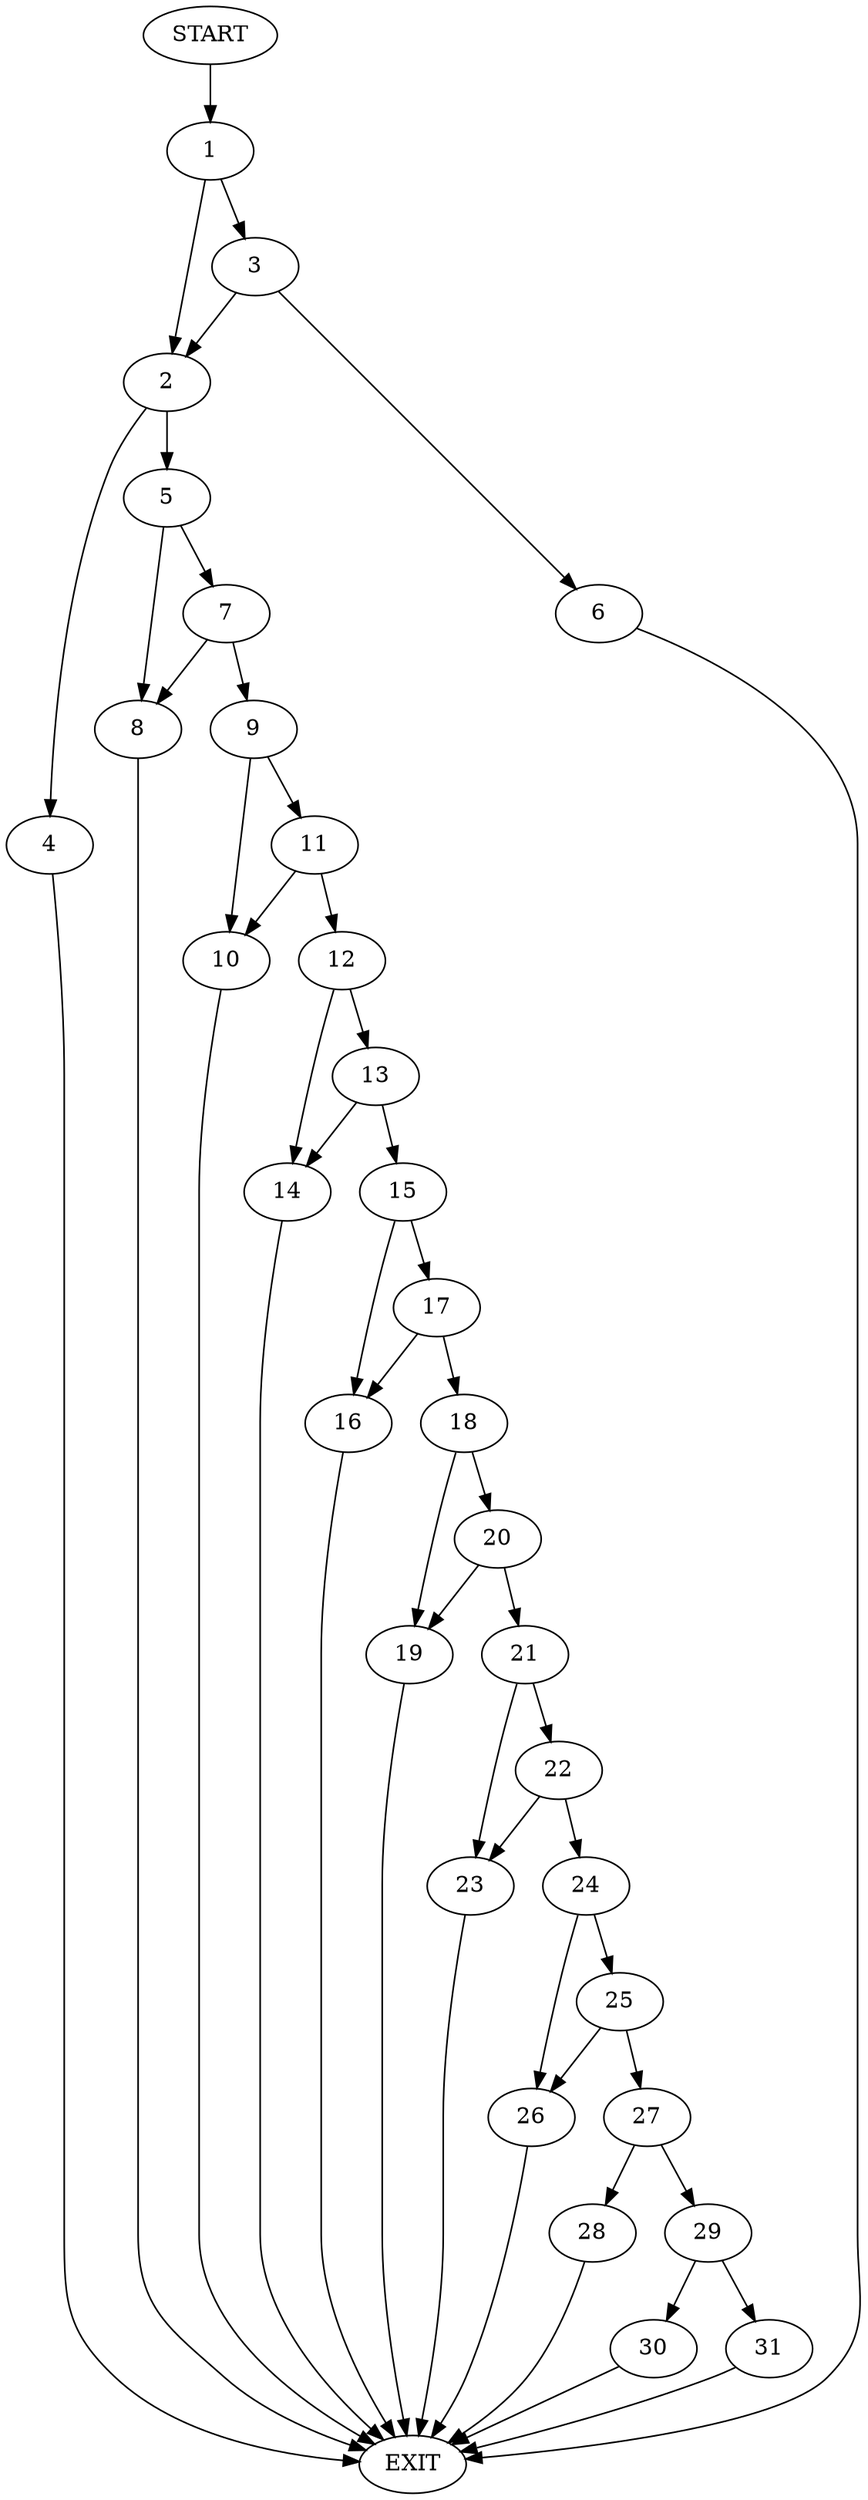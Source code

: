 digraph {
0 [label="START"]
32 [label="EXIT"]
0 -> 1
1 -> 2
1 -> 3
2 -> 4
2 -> 5
3 -> 2
3 -> 6
6 -> 32
5 -> 7
5 -> 8
4 -> 32
7 -> 9
7 -> 8
8 -> 32
9 -> 10
9 -> 11
11 -> 10
11 -> 12
10 -> 32
12 -> 13
12 -> 14
13 -> 15
13 -> 14
14 -> 32
15 -> 16
15 -> 17
16 -> 32
17 -> 16
17 -> 18
18 -> 19
18 -> 20
19 -> 32
20 -> 21
20 -> 19
21 -> 22
21 -> 23
23 -> 32
22 -> 24
22 -> 23
24 -> 25
24 -> 26
26 -> 32
25 -> 27
25 -> 26
27 -> 28
27 -> 29
29 -> 30
29 -> 31
28 -> 32
31 -> 32
30 -> 32
}
